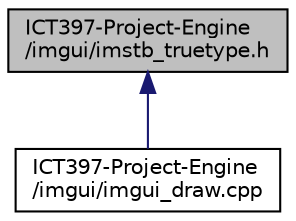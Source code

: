 digraph "ICT397-Project-Engine/imgui/imstb_truetype.h"
{
 // LATEX_PDF_SIZE
  edge [fontname="Helvetica",fontsize="10",labelfontname="Helvetica",labelfontsize="10"];
  node [fontname="Helvetica",fontsize="10",shape=record];
  Node1 [label="ICT397-Project-Engine\l/imgui/imstb_truetype.h",height=0.2,width=0.4,color="black", fillcolor="grey75", style="filled", fontcolor="black",tooltip=" "];
  Node1 -> Node2 [dir="back",color="midnightblue",fontsize="10",style="solid",fontname="Helvetica"];
  Node2 [label="ICT397-Project-Engine\l/imgui/imgui_draw.cpp",height=0.2,width=0.4,color="black", fillcolor="white", style="filled",URL="$imgui__draw_8cpp.html",tooltip=" "];
}
